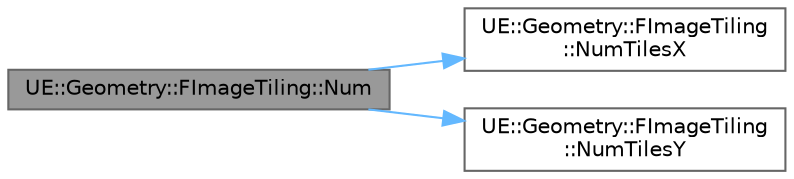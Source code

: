 digraph "UE::Geometry::FImageTiling::Num"
{
 // INTERACTIVE_SVG=YES
 // LATEX_PDF_SIZE
  bgcolor="transparent";
  edge [fontname=Helvetica,fontsize=10,labelfontname=Helvetica,labelfontsize=10];
  node [fontname=Helvetica,fontsize=10,shape=box,height=0.2,width=0.4];
  rankdir="LR";
  Node1 [id="Node000001",label="UE::Geometry::FImageTiling::Num",height=0.2,width=0.4,color="gray40", fillcolor="grey60", style="filled", fontcolor="black",tooltip=" "];
  Node1 -> Node2 [id="edge1_Node000001_Node000002",color="steelblue1",style="solid",tooltip=" "];
  Node2 [id="Node000002",label="UE::Geometry::FImageTiling\l::NumTilesX",height=0.2,width=0.4,color="grey40", fillcolor="white", style="filled",URL="$d8/d32/classUE_1_1Geometry_1_1FImageTiling.html#a9eea17b5a2cbfbbc3b1e8fd6c4bff52e",tooltip=" "];
  Node1 -> Node3 [id="edge2_Node000001_Node000003",color="steelblue1",style="solid",tooltip=" "];
  Node3 [id="Node000003",label="UE::Geometry::FImageTiling\l::NumTilesY",height=0.2,width=0.4,color="grey40", fillcolor="white", style="filled",URL="$d8/d32/classUE_1_1Geometry_1_1FImageTiling.html#a08a892e775473bfb06a29ddc246cf3dc",tooltip=" "];
}
